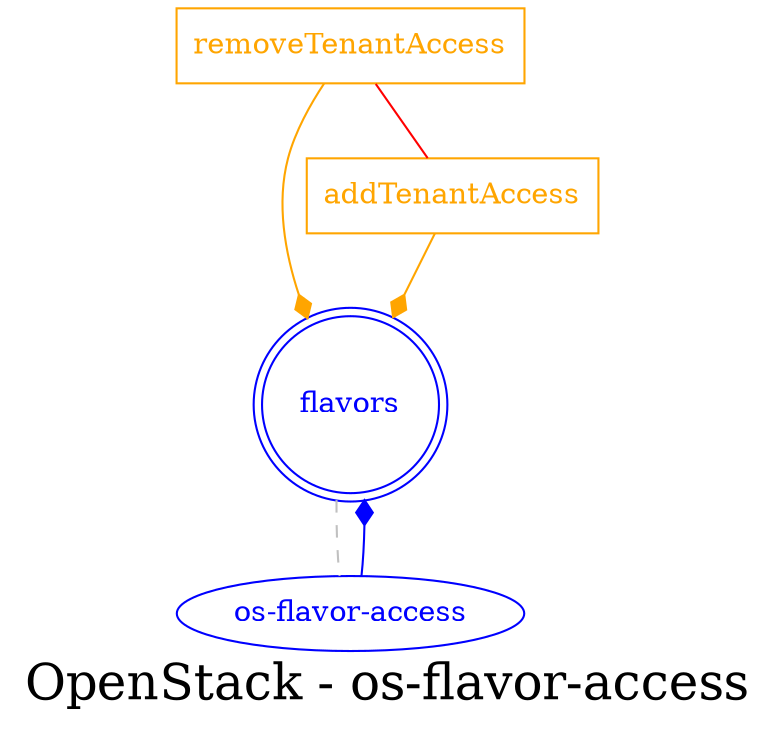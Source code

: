 digraph LexiconGraph {
graph[label="OpenStack - os-flavor-access", fontsize=24]
splines=true
"flavors" [color=blue, fontcolor=blue, shape=doublecircle]
"addTenantAccess" [color=orange, fontcolor=orange, shape=box]
"addTenantAccess" -> "flavors" [color=orange, fontcolor=orange, arrowhead=diamond, arrowtail=none]
"removeTenantAccess" -> "addTenantAccess" [color=red, fontcolor=red, arrowhead=none, arrowtail=none]
"removeTenantAccess" [color=orange, fontcolor=orange, shape=box]
"removeTenantAccess" -> "flavors" [color=orange, fontcolor=orange, arrowhead=diamond, arrowtail=none]
"os-flavor-access" -> "flavors" [color=blue, fontcolor=blue, arrowhead=diamond, arrowtail=none]
"os-flavor-access" [color=blue, fontcolor=blue, shape=ellipse]
"flavors" -> "os-flavor-access" [color=grey, fontcolor=grey, arrowhead=none, arrowtail=none, style=dashed]
}
